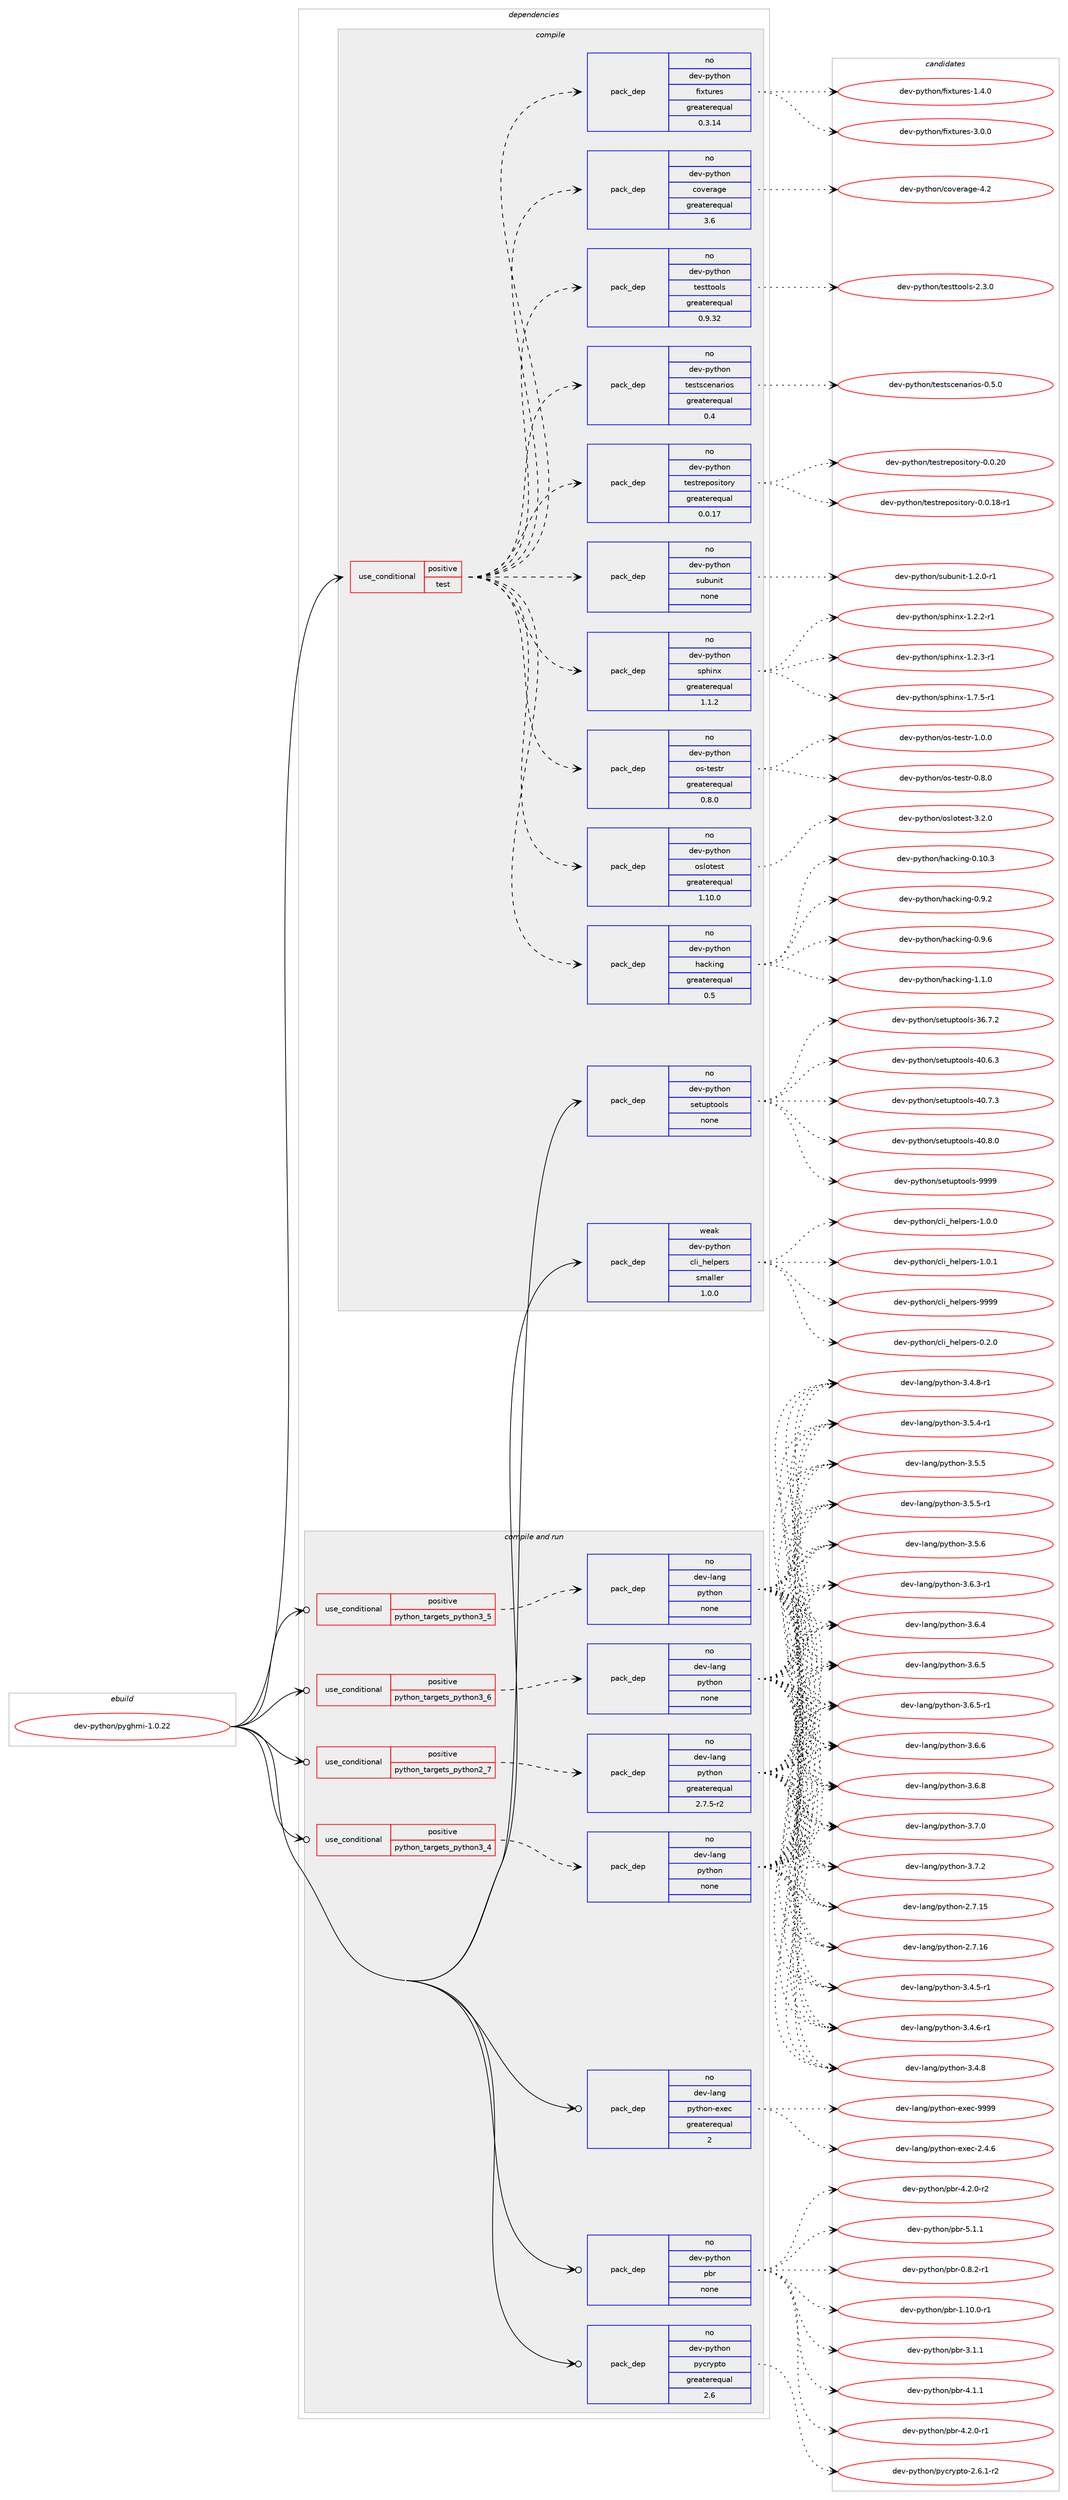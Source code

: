 digraph prolog {

# *************
# Graph options
# *************

newrank=true;
concentrate=true;
compound=true;
graph [rankdir=LR,fontname=Helvetica,fontsize=10,ranksep=1.5];#, ranksep=2.5, nodesep=0.2];
edge  [arrowhead=vee];
node  [fontname=Helvetica,fontsize=10];

# **********
# The ebuild
# **********

subgraph cluster_leftcol {
color=gray;
rank=same;
label=<<i>ebuild</i>>;
id [label="dev-python/pyghmi-1.0.22", color=red, width=4, href="../dev-python/pyghmi-1.0.22.svg"];
}

# ****************
# The dependencies
# ****************

subgraph cluster_midcol {
color=gray;
label=<<i>dependencies</i>>;
subgraph cluster_compile {
fillcolor="#eeeeee";
style=filled;
label=<<i>compile</i>>;
subgraph cond380857 {
dependency1429446 [label=<<TABLE BORDER="0" CELLBORDER="1" CELLSPACING="0" CELLPADDING="4"><TR><TD ROWSPAN="3" CELLPADDING="10">use_conditional</TD></TR><TR><TD>positive</TD></TR><TR><TD>test</TD></TR></TABLE>>, shape=none, color=red];
subgraph pack1025271 {
dependency1429447 [label=<<TABLE BORDER="0" CELLBORDER="1" CELLSPACING="0" CELLPADDING="4" WIDTH="220"><TR><TD ROWSPAN="6" CELLPADDING="30">pack_dep</TD></TR><TR><TD WIDTH="110">no</TD></TR><TR><TD>dev-python</TD></TR><TR><TD>coverage</TD></TR><TR><TD>greaterequal</TD></TR><TR><TD>3.6</TD></TR></TABLE>>, shape=none, color=blue];
}
dependency1429446:e -> dependency1429447:w [weight=20,style="dashed",arrowhead="vee"];
subgraph pack1025272 {
dependency1429448 [label=<<TABLE BORDER="0" CELLBORDER="1" CELLSPACING="0" CELLPADDING="4" WIDTH="220"><TR><TD ROWSPAN="6" CELLPADDING="30">pack_dep</TD></TR><TR><TD WIDTH="110">no</TD></TR><TR><TD>dev-python</TD></TR><TR><TD>fixtures</TD></TR><TR><TD>greaterequal</TD></TR><TR><TD>0.3.14</TD></TR></TABLE>>, shape=none, color=blue];
}
dependency1429446:e -> dependency1429448:w [weight=20,style="dashed",arrowhead="vee"];
subgraph pack1025273 {
dependency1429449 [label=<<TABLE BORDER="0" CELLBORDER="1" CELLSPACING="0" CELLPADDING="4" WIDTH="220"><TR><TD ROWSPAN="6" CELLPADDING="30">pack_dep</TD></TR><TR><TD WIDTH="110">no</TD></TR><TR><TD>dev-python</TD></TR><TR><TD>hacking</TD></TR><TR><TD>greaterequal</TD></TR><TR><TD>0.5</TD></TR></TABLE>>, shape=none, color=blue];
}
dependency1429446:e -> dependency1429449:w [weight=20,style="dashed",arrowhead="vee"];
subgraph pack1025274 {
dependency1429450 [label=<<TABLE BORDER="0" CELLBORDER="1" CELLSPACING="0" CELLPADDING="4" WIDTH="220"><TR><TD ROWSPAN="6" CELLPADDING="30">pack_dep</TD></TR><TR><TD WIDTH="110">no</TD></TR><TR><TD>dev-python</TD></TR><TR><TD>oslotest</TD></TR><TR><TD>greaterequal</TD></TR><TR><TD>1.10.0</TD></TR></TABLE>>, shape=none, color=blue];
}
dependency1429446:e -> dependency1429450:w [weight=20,style="dashed",arrowhead="vee"];
subgraph pack1025275 {
dependency1429451 [label=<<TABLE BORDER="0" CELLBORDER="1" CELLSPACING="0" CELLPADDING="4" WIDTH="220"><TR><TD ROWSPAN="6" CELLPADDING="30">pack_dep</TD></TR><TR><TD WIDTH="110">no</TD></TR><TR><TD>dev-python</TD></TR><TR><TD>os-testr</TD></TR><TR><TD>greaterequal</TD></TR><TR><TD>0.8.0</TD></TR></TABLE>>, shape=none, color=blue];
}
dependency1429446:e -> dependency1429451:w [weight=20,style="dashed",arrowhead="vee"];
subgraph pack1025276 {
dependency1429452 [label=<<TABLE BORDER="0" CELLBORDER="1" CELLSPACING="0" CELLPADDING="4" WIDTH="220"><TR><TD ROWSPAN="6" CELLPADDING="30">pack_dep</TD></TR><TR><TD WIDTH="110">no</TD></TR><TR><TD>dev-python</TD></TR><TR><TD>sphinx</TD></TR><TR><TD>greaterequal</TD></TR><TR><TD>1.1.2</TD></TR></TABLE>>, shape=none, color=blue];
}
dependency1429446:e -> dependency1429452:w [weight=20,style="dashed",arrowhead="vee"];
subgraph pack1025277 {
dependency1429453 [label=<<TABLE BORDER="0" CELLBORDER="1" CELLSPACING="0" CELLPADDING="4" WIDTH="220"><TR><TD ROWSPAN="6" CELLPADDING="30">pack_dep</TD></TR><TR><TD WIDTH="110">no</TD></TR><TR><TD>dev-python</TD></TR><TR><TD>subunit</TD></TR><TR><TD>none</TD></TR><TR><TD></TD></TR></TABLE>>, shape=none, color=blue];
}
dependency1429446:e -> dependency1429453:w [weight=20,style="dashed",arrowhead="vee"];
subgraph pack1025278 {
dependency1429454 [label=<<TABLE BORDER="0" CELLBORDER="1" CELLSPACING="0" CELLPADDING="4" WIDTH="220"><TR><TD ROWSPAN="6" CELLPADDING="30">pack_dep</TD></TR><TR><TD WIDTH="110">no</TD></TR><TR><TD>dev-python</TD></TR><TR><TD>testrepository</TD></TR><TR><TD>greaterequal</TD></TR><TR><TD>0.0.17</TD></TR></TABLE>>, shape=none, color=blue];
}
dependency1429446:e -> dependency1429454:w [weight=20,style="dashed",arrowhead="vee"];
subgraph pack1025279 {
dependency1429455 [label=<<TABLE BORDER="0" CELLBORDER="1" CELLSPACING="0" CELLPADDING="4" WIDTH="220"><TR><TD ROWSPAN="6" CELLPADDING="30">pack_dep</TD></TR><TR><TD WIDTH="110">no</TD></TR><TR><TD>dev-python</TD></TR><TR><TD>testscenarios</TD></TR><TR><TD>greaterequal</TD></TR><TR><TD>0.4</TD></TR></TABLE>>, shape=none, color=blue];
}
dependency1429446:e -> dependency1429455:w [weight=20,style="dashed",arrowhead="vee"];
subgraph pack1025280 {
dependency1429456 [label=<<TABLE BORDER="0" CELLBORDER="1" CELLSPACING="0" CELLPADDING="4" WIDTH="220"><TR><TD ROWSPAN="6" CELLPADDING="30">pack_dep</TD></TR><TR><TD WIDTH="110">no</TD></TR><TR><TD>dev-python</TD></TR><TR><TD>testtools</TD></TR><TR><TD>greaterequal</TD></TR><TR><TD>0.9.32</TD></TR></TABLE>>, shape=none, color=blue];
}
dependency1429446:e -> dependency1429456:w [weight=20,style="dashed",arrowhead="vee"];
}
id:e -> dependency1429446:w [weight=20,style="solid",arrowhead="vee"];
subgraph pack1025281 {
dependency1429457 [label=<<TABLE BORDER="0" CELLBORDER="1" CELLSPACING="0" CELLPADDING="4" WIDTH="220"><TR><TD ROWSPAN="6" CELLPADDING="30">pack_dep</TD></TR><TR><TD WIDTH="110">no</TD></TR><TR><TD>dev-python</TD></TR><TR><TD>setuptools</TD></TR><TR><TD>none</TD></TR><TR><TD></TD></TR></TABLE>>, shape=none, color=blue];
}
id:e -> dependency1429457:w [weight=20,style="solid",arrowhead="vee"];
subgraph pack1025282 {
dependency1429458 [label=<<TABLE BORDER="0" CELLBORDER="1" CELLSPACING="0" CELLPADDING="4" WIDTH="220"><TR><TD ROWSPAN="6" CELLPADDING="30">pack_dep</TD></TR><TR><TD WIDTH="110">weak</TD></TR><TR><TD>dev-python</TD></TR><TR><TD>cli_helpers</TD></TR><TR><TD>smaller</TD></TR><TR><TD>1.0.0</TD></TR></TABLE>>, shape=none, color=blue];
}
id:e -> dependency1429458:w [weight=20,style="solid",arrowhead="vee"];
}
subgraph cluster_compileandrun {
fillcolor="#eeeeee";
style=filled;
label=<<i>compile and run</i>>;
subgraph cond380858 {
dependency1429459 [label=<<TABLE BORDER="0" CELLBORDER="1" CELLSPACING="0" CELLPADDING="4"><TR><TD ROWSPAN="3" CELLPADDING="10">use_conditional</TD></TR><TR><TD>positive</TD></TR><TR><TD>python_targets_python2_7</TD></TR></TABLE>>, shape=none, color=red];
subgraph pack1025283 {
dependency1429460 [label=<<TABLE BORDER="0" CELLBORDER="1" CELLSPACING="0" CELLPADDING="4" WIDTH="220"><TR><TD ROWSPAN="6" CELLPADDING="30">pack_dep</TD></TR><TR><TD WIDTH="110">no</TD></TR><TR><TD>dev-lang</TD></TR><TR><TD>python</TD></TR><TR><TD>greaterequal</TD></TR><TR><TD>2.7.5-r2</TD></TR></TABLE>>, shape=none, color=blue];
}
dependency1429459:e -> dependency1429460:w [weight=20,style="dashed",arrowhead="vee"];
}
id:e -> dependency1429459:w [weight=20,style="solid",arrowhead="odotvee"];
subgraph cond380859 {
dependency1429461 [label=<<TABLE BORDER="0" CELLBORDER="1" CELLSPACING="0" CELLPADDING="4"><TR><TD ROWSPAN="3" CELLPADDING="10">use_conditional</TD></TR><TR><TD>positive</TD></TR><TR><TD>python_targets_python3_4</TD></TR></TABLE>>, shape=none, color=red];
subgraph pack1025284 {
dependency1429462 [label=<<TABLE BORDER="0" CELLBORDER="1" CELLSPACING="0" CELLPADDING="4" WIDTH="220"><TR><TD ROWSPAN="6" CELLPADDING="30">pack_dep</TD></TR><TR><TD WIDTH="110">no</TD></TR><TR><TD>dev-lang</TD></TR><TR><TD>python</TD></TR><TR><TD>none</TD></TR><TR><TD></TD></TR></TABLE>>, shape=none, color=blue];
}
dependency1429461:e -> dependency1429462:w [weight=20,style="dashed",arrowhead="vee"];
}
id:e -> dependency1429461:w [weight=20,style="solid",arrowhead="odotvee"];
subgraph cond380860 {
dependency1429463 [label=<<TABLE BORDER="0" CELLBORDER="1" CELLSPACING="0" CELLPADDING="4"><TR><TD ROWSPAN="3" CELLPADDING="10">use_conditional</TD></TR><TR><TD>positive</TD></TR><TR><TD>python_targets_python3_5</TD></TR></TABLE>>, shape=none, color=red];
subgraph pack1025285 {
dependency1429464 [label=<<TABLE BORDER="0" CELLBORDER="1" CELLSPACING="0" CELLPADDING="4" WIDTH="220"><TR><TD ROWSPAN="6" CELLPADDING="30">pack_dep</TD></TR><TR><TD WIDTH="110">no</TD></TR><TR><TD>dev-lang</TD></TR><TR><TD>python</TD></TR><TR><TD>none</TD></TR><TR><TD></TD></TR></TABLE>>, shape=none, color=blue];
}
dependency1429463:e -> dependency1429464:w [weight=20,style="dashed",arrowhead="vee"];
}
id:e -> dependency1429463:w [weight=20,style="solid",arrowhead="odotvee"];
subgraph cond380861 {
dependency1429465 [label=<<TABLE BORDER="0" CELLBORDER="1" CELLSPACING="0" CELLPADDING="4"><TR><TD ROWSPAN="3" CELLPADDING="10">use_conditional</TD></TR><TR><TD>positive</TD></TR><TR><TD>python_targets_python3_6</TD></TR></TABLE>>, shape=none, color=red];
subgraph pack1025286 {
dependency1429466 [label=<<TABLE BORDER="0" CELLBORDER="1" CELLSPACING="0" CELLPADDING="4" WIDTH="220"><TR><TD ROWSPAN="6" CELLPADDING="30">pack_dep</TD></TR><TR><TD WIDTH="110">no</TD></TR><TR><TD>dev-lang</TD></TR><TR><TD>python</TD></TR><TR><TD>none</TD></TR><TR><TD></TD></TR></TABLE>>, shape=none, color=blue];
}
dependency1429465:e -> dependency1429466:w [weight=20,style="dashed",arrowhead="vee"];
}
id:e -> dependency1429465:w [weight=20,style="solid",arrowhead="odotvee"];
subgraph pack1025287 {
dependency1429467 [label=<<TABLE BORDER="0" CELLBORDER="1" CELLSPACING="0" CELLPADDING="4" WIDTH="220"><TR><TD ROWSPAN="6" CELLPADDING="30">pack_dep</TD></TR><TR><TD WIDTH="110">no</TD></TR><TR><TD>dev-lang</TD></TR><TR><TD>python-exec</TD></TR><TR><TD>greaterequal</TD></TR><TR><TD>2</TD></TR></TABLE>>, shape=none, color=blue];
}
id:e -> dependency1429467:w [weight=20,style="solid",arrowhead="odotvee"];
subgraph pack1025288 {
dependency1429468 [label=<<TABLE BORDER="0" CELLBORDER="1" CELLSPACING="0" CELLPADDING="4" WIDTH="220"><TR><TD ROWSPAN="6" CELLPADDING="30">pack_dep</TD></TR><TR><TD WIDTH="110">no</TD></TR><TR><TD>dev-python</TD></TR><TR><TD>pbr</TD></TR><TR><TD>none</TD></TR><TR><TD></TD></TR></TABLE>>, shape=none, color=blue];
}
id:e -> dependency1429468:w [weight=20,style="solid",arrowhead="odotvee"];
subgraph pack1025289 {
dependency1429469 [label=<<TABLE BORDER="0" CELLBORDER="1" CELLSPACING="0" CELLPADDING="4" WIDTH="220"><TR><TD ROWSPAN="6" CELLPADDING="30">pack_dep</TD></TR><TR><TD WIDTH="110">no</TD></TR><TR><TD>dev-python</TD></TR><TR><TD>pycrypto</TD></TR><TR><TD>greaterequal</TD></TR><TR><TD>2.6</TD></TR></TABLE>>, shape=none, color=blue];
}
id:e -> dependency1429469:w [weight=20,style="solid",arrowhead="odotvee"];
}
subgraph cluster_run {
fillcolor="#eeeeee";
style=filled;
label=<<i>run</i>>;
}
}

# **************
# The candidates
# **************

subgraph cluster_choices {
rank=same;
color=gray;
label=<<i>candidates</i>>;

subgraph choice1025271 {
color=black;
nodesep=1;
choice1001011184511212111610411111047991111181011149710310145524650 [label="dev-python/coverage-4.2", color=red, width=4,href="../dev-python/coverage-4.2.svg"];
dependency1429447:e -> choice1001011184511212111610411111047991111181011149710310145524650:w [style=dotted,weight="100"];
}
subgraph choice1025272 {
color=black;
nodesep=1;
choice1001011184511212111610411111047102105120116117114101115454946524648 [label="dev-python/fixtures-1.4.0", color=red, width=4,href="../dev-python/fixtures-1.4.0.svg"];
choice1001011184511212111610411111047102105120116117114101115455146484648 [label="dev-python/fixtures-3.0.0", color=red, width=4,href="../dev-python/fixtures-3.0.0.svg"];
dependency1429448:e -> choice1001011184511212111610411111047102105120116117114101115454946524648:w [style=dotted,weight="100"];
dependency1429448:e -> choice1001011184511212111610411111047102105120116117114101115455146484648:w [style=dotted,weight="100"];
}
subgraph choice1025273 {
color=black;
nodesep=1;
choice1001011184511212111610411111047104979910710511010345484649484651 [label="dev-python/hacking-0.10.3", color=red, width=4,href="../dev-python/hacking-0.10.3.svg"];
choice10010111845112121116104111110471049799107105110103454846574650 [label="dev-python/hacking-0.9.2", color=red, width=4,href="../dev-python/hacking-0.9.2.svg"];
choice10010111845112121116104111110471049799107105110103454846574654 [label="dev-python/hacking-0.9.6", color=red, width=4,href="../dev-python/hacking-0.9.6.svg"];
choice10010111845112121116104111110471049799107105110103454946494648 [label="dev-python/hacking-1.1.0", color=red, width=4,href="../dev-python/hacking-1.1.0.svg"];
dependency1429449:e -> choice1001011184511212111610411111047104979910710511010345484649484651:w [style=dotted,weight="100"];
dependency1429449:e -> choice10010111845112121116104111110471049799107105110103454846574650:w [style=dotted,weight="100"];
dependency1429449:e -> choice10010111845112121116104111110471049799107105110103454846574654:w [style=dotted,weight="100"];
dependency1429449:e -> choice10010111845112121116104111110471049799107105110103454946494648:w [style=dotted,weight="100"];
}
subgraph choice1025274 {
color=black;
nodesep=1;
choice1001011184511212111610411111047111115108111116101115116455146504648 [label="dev-python/oslotest-3.2.0", color=red, width=4,href="../dev-python/oslotest-3.2.0.svg"];
dependency1429450:e -> choice1001011184511212111610411111047111115108111116101115116455146504648:w [style=dotted,weight="100"];
}
subgraph choice1025275 {
color=black;
nodesep=1;
choice100101118451121211161041111104711111545116101115116114454846564648 [label="dev-python/os-testr-0.8.0", color=red, width=4,href="../dev-python/os-testr-0.8.0.svg"];
choice100101118451121211161041111104711111545116101115116114454946484648 [label="dev-python/os-testr-1.0.0", color=red, width=4,href="../dev-python/os-testr-1.0.0.svg"];
dependency1429451:e -> choice100101118451121211161041111104711111545116101115116114454846564648:w [style=dotted,weight="100"];
dependency1429451:e -> choice100101118451121211161041111104711111545116101115116114454946484648:w [style=dotted,weight="100"];
}
subgraph choice1025276 {
color=black;
nodesep=1;
choice10010111845112121116104111110471151121041051101204549465046504511449 [label="dev-python/sphinx-1.2.2-r1", color=red, width=4,href="../dev-python/sphinx-1.2.2-r1.svg"];
choice10010111845112121116104111110471151121041051101204549465046514511449 [label="dev-python/sphinx-1.2.3-r1", color=red, width=4,href="../dev-python/sphinx-1.2.3-r1.svg"];
choice10010111845112121116104111110471151121041051101204549465546534511449 [label="dev-python/sphinx-1.7.5-r1", color=red, width=4,href="../dev-python/sphinx-1.7.5-r1.svg"];
dependency1429452:e -> choice10010111845112121116104111110471151121041051101204549465046504511449:w [style=dotted,weight="100"];
dependency1429452:e -> choice10010111845112121116104111110471151121041051101204549465046514511449:w [style=dotted,weight="100"];
dependency1429452:e -> choice10010111845112121116104111110471151121041051101204549465546534511449:w [style=dotted,weight="100"];
}
subgraph choice1025277 {
color=black;
nodesep=1;
choice1001011184511212111610411111047115117981171101051164549465046484511449 [label="dev-python/subunit-1.2.0-r1", color=red, width=4,href="../dev-python/subunit-1.2.0-r1.svg"];
dependency1429453:e -> choice1001011184511212111610411111047115117981171101051164549465046484511449:w [style=dotted,weight="100"];
}
subgraph choice1025278 {
color=black;
nodesep=1;
choice1001011184511212111610411111047116101115116114101112111115105116111114121454846484649564511449 [label="dev-python/testrepository-0.0.18-r1", color=red, width=4,href="../dev-python/testrepository-0.0.18-r1.svg"];
choice100101118451121211161041111104711610111511611410111211111510511611111412145484648465048 [label="dev-python/testrepository-0.0.20", color=red, width=4,href="../dev-python/testrepository-0.0.20.svg"];
dependency1429454:e -> choice1001011184511212111610411111047116101115116114101112111115105116111114121454846484649564511449:w [style=dotted,weight="100"];
dependency1429454:e -> choice100101118451121211161041111104711610111511611410111211111510511611111412145484648465048:w [style=dotted,weight="100"];
}
subgraph choice1025279 {
color=black;
nodesep=1;
choice10010111845112121116104111110471161011151161159910111097114105111115454846534648 [label="dev-python/testscenarios-0.5.0", color=red, width=4,href="../dev-python/testscenarios-0.5.0.svg"];
dependency1429455:e -> choice10010111845112121116104111110471161011151161159910111097114105111115454846534648:w [style=dotted,weight="100"];
}
subgraph choice1025280 {
color=black;
nodesep=1;
choice1001011184511212111610411111047116101115116116111111108115455046514648 [label="dev-python/testtools-2.3.0", color=red, width=4,href="../dev-python/testtools-2.3.0.svg"];
dependency1429456:e -> choice1001011184511212111610411111047116101115116116111111108115455046514648:w [style=dotted,weight="100"];
}
subgraph choice1025281 {
color=black;
nodesep=1;
choice100101118451121211161041111104711510111611711211611111110811545515446554650 [label="dev-python/setuptools-36.7.2", color=red, width=4,href="../dev-python/setuptools-36.7.2.svg"];
choice100101118451121211161041111104711510111611711211611111110811545524846544651 [label="dev-python/setuptools-40.6.3", color=red, width=4,href="../dev-python/setuptools-40.6.3.svg"];
choice100101118451121211161041111104711510111611711211611111110811545524846554651 [label="dev-python/setuptools-40.7.3", color=red, width=4,href="../dev-python/setuptools-40.7.3.svg"];
choice100101118451121211161041111104711510111611711211611111110811545524846564648 [label="dev-python/setuptools-40.8.0", color=red, width=4,href="../dev-python/setuptools-40.8.0.svg"];
choice10010111845112121116104111110471151011161171121161111111081154557575757 [label="dev-python/setuptools-9999", color=red, width=4,href="../dev-python/setuptools-9999.svg"];
dependency1429457:e -> choice100101118451121211161041111104711510111611711211611111110811545515446554650:w [style=dotted,weight="100"];
dependency1429457:e -> choice100101118451121211161041111104711510111611711211611111110811545524846544651:w [style=dotted,weight="100"];
dependency1429457:e -> choice100101118451121211161041111104711510111611711211611111110811545524846554651:w [style=dotted,weight="100"];
dependency1429457:e -> choice100101118451121211161041111104711510111611711211611111110811545524846564648:w [style=dotted,weight="100"];
dependency1429457:e -> choice10010111845112121116104111110471151011161171121161111111081154557575757:w [style=dotted,weight="100"];
}
subgraph choice1025282 {
color=black;
nodesep=1;
choice10010111845112121116104111110479910810595104101108112101114115454846504648 [label="dev-python/cli_helpers-0.2.0", color=red, width=4,href="../dev-python/cli_helpers-0.2.0.svg"];
choice10010111845112121116104111110479910810595104101108112101114115454946484648 [label="dev-python/cli_helpers-1.0.0", color=red, width=4,href="../dev-python/cli_helpers-1.0.0.svg"];
choice10010111845112121116104111110479910810595104101108112101114115454946484649 [label="dev-python/cli_helpers-1.0.1", color=red, width=4,href="../dev-python/cli_helpers-1.0.1.svg"];
choice100101118451121211161041111104799108105951041011081121011141154557575757 [label="dev-python/cli_helpers-9999", color=red, width=4,href="../dev-python/cli_helpers-9999.svg"];
dependency1429458:e -> choice10010111845112121116104111110479910810595104101108112101114115454846504648:w [style=dotted,weight="100"];
dependency1429458:e -> choice10010111845112121116104111110479910810595104101108112101114115454946484648:w [style=dotted,weight="100"];
dependency1429458:e -> choice10010111845112121116104111110479910810595104101108112101114115454946484649:w [style=dotted,weight="100"];
dependency1429458:e -> choice100101118451121211161041111104799108105951041011081121011141154557575757:w [style=dotted,weight="100"];
}
subgraph choice1025283 {
color=black;
nodesep=1;
choice10010111845108971101034711212111610411111045504655464953 [label="dev-lang/python-2.7.15", color=red, width=4,href="../dev-lang/python-2.7.15.svg"];
choice10010111845108971101034711212111610411111045504655464954 [label="dev-lang/python-2.7.16", color=red, width=4,href="../dev-lang/python-2.7.16.svg"];
choice1001011184510897110103471121211161041111104551465246534511449 [label="dev-lang/python-3.4.5-r1", color=red, width=4,href="../dev-lang/python-3.4.5-r1.svg"];
choice1001011184510897110103471121211161041111104551465246544511449 [label="dev-lang/python-3.4.6-r1", color=red, width=4,href="../dev-lang/python-3.4.6-r1.svg"];
choice100101118451089711010347112121116104111110455146524656 [label="dev-lang/python-3.4.8", color=red, width=4,href="../dev-lang/python-3.4.8.svg"];
choice1001011184510897110103471121211161041111104551465246564511449 [label="dev-lang/python-3.4.8-r1", color=red, width=4,href="../dev-lang/python-3.4.8-r1.svg"];
choice1001011184510897110103471121211161041111104551465346524511449 [label="dev-lang/python-3.5.4-r1", color=red, width=4,href="../dev-lang/python-3.5.4-r1.svg"];
choice100101118451089711010347112121116104111110455146534653 [label="dev-lang/python-3.5.5", color=red, width=4,href="../dev-lang/python-3.5.5.svg"];
choice1001011184510897110103471121211161041111104551465346534511449 [label="dev-lang/python-3.5.5-r1", color=red, width=4,href="../dev-lang/python-3.5.5-r1.svg"];
choice100101118451089711010347112121116104111110455146534654 [label="dev-lang/python-3.5.6", color=red, width=4,href="../dev-lang/python-3.5.6.svg"];
choice1001011184510897110103471121211161041111104551465446514511449 [label="dev-lang/python-3.6.3-r1", color=red, width=4,href="../dev-lang/python-3.6.3-r1.svg"];
choice100101118451089711010347112121116104111110455146544652 [label="dev-lang/python-3.6.4", color=red, width=4,href="../dev-lang/python-3.6.4.svg"];
choice100101118451089711010347112121116104111110455146544653 [label="dev-lang/python-3.6.5", color=red, width=4,href="../dev-lang/python-3.6.5.svg"];
choice1001011184510897110103471121211161041111104551465446534511449 [label="dev-lang/python-3.6.5-r1", color=red, width=4,href="../dev-lang/python-3.6.5-r1.svg"];
choice100101118451089711010347112121116104111110455146544654 [label="dev-lang/python-3.6.6", color=red, width=4,href="../dev-lang/python-3.6.6.svg"];
choice100101118451089711010347112121116104111110455146544656 [label="dev-lang/python-3.6.8", color=red, width=4,href="../dev-lang/python-3.6.8.svg"];
choice100101118451089711010347112121116104111110455146554648 [label="dev-lang/python-3.7.0", color=red, width=4,href="../dev-lang/python-3.7.0.svg"];
choice100101118451089711010347112121116104111110455146554650 [label="dev-lang/python-3.7.2", color=red, width=4,href="../dev-lang/python-3.7.2.svg"];
dependency1429460:e -> choice10010111845108971101034711212111610411111045504655464953:w [style=dotted,weight="100"];
dependency1429460:e -> choice10010111845108971101034711212111610411111045504655464954:w [style=dotted,weight="100"];
dependency1429460:e -> choice1001011184510897110103471121211161041111104551465246534511449:w [style=dotted,weight="100"];
dependency1429460:e -> choice1001011184510897110103471121211161041111104551465246544511449:w [style=dotted,weight="100"];
dependency1429460:e -> choice100101118451089711010347112121116104111110455146524656:w [style=dotted,weight="100"];
dependency1429460:e -> choice1001011184510897110103471121211161041111104551465246564511449:w [style=dotted,weight="100"];
dependency1429460:e -> choice1001011184510897110103471121211161041111104551465346524511449:w [style=dotted,weight="100"];
dependency1429460:e -> choice100101118451089711010347112121116104111110455146534653:w [style=dotted,weight="100"];
dependency1429460:e -> choice1001011184510897110103471121211161041111104551465346534511449:w [style=dotted,weight="100"];
dependency1429460:e -> choice100101118451089711010347112121116104111110455146534654:w [style=dotted,weight="100"];
dependency1429460:e -> choice1001011184510897110103471121211161041111104551465446514511449:w [style=dotted,weight="100"];
dependency1429460:e -> choice100101118451089711010347112121116104111110455146544652:w [style=dotted,weight="100"];
dependency1429460:e -> choice100101118451089711010347112121116104111110455146544653:w [style=dotted,weight="100"];
dependency1429460:e -> choice1001011184510897110103471121211161041111104551465446534511449:w [style=dotted,weight="100"];
dependency1429460:e -> choice100101118451089711010347112121116104111110455146544654:w [style=dotted,weight="100"];
dependency1429460:e -> choice100101118451089711010347112121116104111110455146544656:w [style=dotted,weight="100"];
dependency1429460:e -> choice100101118451089711010347112121116104111110455146554648:w [style=dotted,weight="100"];
dependency1429460:e -> choice100101118451089711010347112121116104111110455146554650:w [style=dotted,weight="100"];
}
subgraph choice1025284 {
color=black;
nodesep=1;
choice10010111845108971101034711212111610411111045504655464953 [label="dev-lang/python-2.7.15", color=red, width=4,href="../dev-lang/python-2.7.15.svg"];
choice10010111845108971101034711212111610411111045504655464954 [label="dev-lang/python-2.7.16", color=red, width=4,href="../dev-lang/python-2.7.16.svg"];
choice1001011184510897110103471121211161041111104551465246534511449 [label="dev-lang/python-3.4.5-r1", color=red, width=4,href="../dev-lang/python-3.4.5-r1.svg"];
choice1001011184510897110103471121211161041111104551465246544511449 [label="dev-lang/python-3.4.6-r1", color=red, width=4,href="../dev-lang/python-3.4.6-r1.svg"];
choice100101118451089711010347112121116104111110455146524656 [label="dev-lang/python-3.4.8", color=red, width=4,href="../dev-lang/python-3.4.8.svg"];
choice1001011184510897110103471121211161041111104551465246564511449 [label="dev-lang/python-3.4.8-r1", color=red, width=4,href="../dev-lang/python-3.4.8-r1.svg"];
choice1001011184510897110103471121211161041111104551465346524511449 [label="dev-lang/python-3.5.4-r1", color=red, width=4,href="../dev-lang/python-3.5.4-r1.svg"];
choice100101118451089711010347112121116104111110455146534653 [label="dev-lang/python-3.5.5", color=red, width=4,href="../dev-lang/python-3.5.5.svg"];
choice1001011184510897110103471121211161041111104551465346534511449 [label="dev-lang/python-3.5.5-r1", color=red, width=4,href="../dev-lang/python-3.5.5-r1.svg"];
choice100101118451089711010347112121116104111110455146534654 [label="dev-lang/python-3.5.6", color=red, width=4,href="../dev-lang/python-3.5.6.svg"];
choice1001011184510897110103471121211161041111104551465446514511449 [label="dev-lang/python-3.6.3-r1", color=red, width=4,href="../dev-lang/python-3.6.3-r1.svg"];
choice100101118451089711010347112121116104111110455146544652 [label="dev-lang/python-3.6.4", color=red, width=4,href="../dev-lang/python-3.6.4.svg"];
choice100101118451089711010347112121116104111110455146544653 [label="dev-lang/python-3.6.5", color=red, width=4,href="../dev-lang/python-3.6.5.svg"];
choice1001011184510897110103471121211161041111104551465446534511449 [label="dev-lang/python-3.6.5-r1", color=red, width=4,href="../dev-lang/python-3.6.5-r1.svg"];
choice100101118451089711010347112121116104111110455146544654 [label="dev-lang/python-3.6.6", color=red, width=4,href="../dev-lang/python-3.6.6.svg"];
choice100101118451089711010347112121116104111110455146544656 [label="dev-lang/python-3.6.8", color=red, width=4,href="../dev-lang/python-3.6.8.svg"];
choice100101118451089711010347112121116104111110455146554648 [label="dev-lang/python-3.7.0", color=red, width=4,href="../dev-lang/python-3.7.0.svg"];
choice100101118451089711010347112121116104111110455146554650 [label="dev-lang/python-3.7.2", color=red, width=4,href="../dev-lang/python-3.7.2.svg"];
dependency1429462:e -> choice10010111845108971101034711212111610411111045504655464953:w [style=dotted,weight="100"];
dependency1429462:e -> choice10010111845108971101034711212111610411111045504655464954:w [style=dotted,weight="100"];
dependency1429462:e -> choice1001011184510897110103471121211161041111104551465246534511449:w [style=dotted,weight="100"];
dependency1429462:e -> choice1001011184510897110103471121211161041111104551465246544511449:w [style=dotted,weight="100"];
dependency1429462:e -> choice100101118451089711010347112121116104111110455146524656:w [style=dotted,weight="100"];
dependency1429462:e -> choice1001011184510897110103471121211161041111104551465246564511449:w [style=dotted,weight="100"];
dependency1429462:e -> choice1001011184510897110103471121211161041111104551465346524511449:w [style=dotted,weight="100"];
dependency1429462:e -> choice100101118451089711010347112121116104111110455146534653:w [style=dotted,weight="100"];
dependency1429462:e -> choice1001011184510897110103471121211161041111104551465346534511449:w [style=dotted,weight="100"];
dependency1429462:e -> choice100101118451089711010347112121116104111110455146534654:w [style=dotted,weight="100"];
dependency1429462:e -> choice1001011184510897110103471121211161041111104551465446514511449:w [style=dotted,weight="100"];
dependency1429462:e -> choice100101118451089711010347112121116104111110455146544652:w [style=dotted,weight="100"];
dependency1429462:e -> choice100101118451089711010347112121116104111110455146544653:w [style=dotted,weight="100"];
dependency1429462:e -> choice1001011184510897110103471121211161041111104551465446534511449:w [style=dotted,weight="100"];
dependency1429462:e -> choice100101118451089711010347112121116104111110455146544654:w [style=dotted,weight="100"];
dependency1429462:e -> choice100101118451089711010347112121116104111110455146544656:w [style=dotted,weight="100"];
dependency1429462:e -> choice100101118451089711010347112121116104111110455146554648:w [style=dotted,weight="100"];
dependency1429462:e -> choice100101118451089711010347112121116104111110455146554650:w [style=dotted,weight="100"];
}
subgraph choice1025285 {
color=black;
nodesep=1;
choice10010111845108971101034711212111610411111045504655464953 [label="dev-lang/python-2.7.15", color=red, width=4,href="../dev-lang/python-2.7.15.svg"];
choice10010111845108971101034711212111610411111045504655464954 [label="dev-lang/python-2.7.16", color=red, width=4,href="../dev-lang/python-2.7.16.svg"];
choice1001011184510897110103471121211161041111104551465246534511449 [label="dev-lang/python-3.4.5-r1", color=red, width=4,href="../dev-lang/python-3.4.5-r1.svg"];
choice1001011184510897110103471121211161041111104551465246544511449 [label="dev-lang/python-3.4.6-r1", color=red, width=4,href="../dev-lang/python-3.4.6-r1.svg"];
choice100101118451089711010347112121116104111110455146524656 [label="dev-lang/python-3.4.8", color=red, width=4,href="../dev-lang/python-3.4.8.svg"];
choice1001011184510897110103471121211161041111104551465246564511449 [label="dev-lang/python-3.4.8-r1", color=red, width=4,href="../dev-lang/python-3.4.8-r1.svg"];
choice1001011184510897110103471121211161041111104551465346524511449 [label="dev-lang/python-3.5.4-r1", color=red, width=4,href="../dev-lang/python-3.5.4-r1.svg"];
choice100101118451089711010347112121116104111110455146534653 [label="dev-lang/python-3.5.5", color=red, width=4,href="../dev-lang/python-3.5.5.svg"];
choice1001011184510897110103471121211161041111104551465346534511449 [label="dev-lang/python-3.5.5-r1", color=red, width=4,href="../dev-lang/python-3.5.5-r1.svg"];
choice100101118451089711010347112121116104111110455146534654 [label="dev-lang/python-3.5.6", color=red, width=4,href="../dev-lang/python-3.5.6.svg"];
choice1001011184510897110103471121211161041111104551465446514511449 [label="dev-lang/python-3.6.3-r1", color=red, width=4,href="../dev-lang/python-3.6.3-r1.svg"];
choice100101118451089711010347112121116104111110455146544652 [label="dev-lang/python-3.6.4", color=red, width=4,href="../dev-lang/python-3.6.4.svg"];
choice100101118451089711010347112121116104111110455146544653 [label="dev-lang/python-3.6.5", color=red, width=4,href="../dev-lang/python-3.6.5.svg"];
choice1001011184510897110103471121211161041111104551465446534511449 [label="dev-lang/python-3.6.5-r1", color=red, width=4,href="../dev-lang/python-3.6.5-r1.svg"];
choice100101118451089711010347112121116104111110455146544654 [label="dev-lang/python-3.6.6", color=red, width=4,href="../dev-lang/python-3.6.6.svg"];
choice100101118451089711010347112121116104111110455146544656 [label="dev-lang/python-3.6.8", color=red, width=4,href="../dev-lang/python-3.6.8.svg"];
choice100101118451089711010347112121116104111110455146554648 [label="dev-lang/python-3.7.0", color=red, width=4,href="../dev-lang/python-3.7.0.svg"];
choice100101118451089711010347112121116104111110455146554650 [label="dev-lang/python-3.7.2", color=red, width=4,href="../dev-lang/python-3.7.2.svg"];
dependency1429464:e -> choice10010111845108971101034711212111610411111045504655464953:w [style=dotted,weight="100"];
dependency1429464:e -> choice10010111845108971101034711212111610411111045504655464954:w [style=dotted,weight="100"];
dependency1429464:e -> choice1001011184510897110103471121211161041111104551465246534511449:w [style=dotted,weight="100"];
dependency1429464:e -> choice1001011184510897110103471121211161041111104551465246544511449:w [style=dotted,weight="100"];
dependency1429464:e -> choice100101118451089711010347112121116104111110455146524656:w [style=dotted,weight="100"];
dependency1429464:e -> choice1001011184510897110103471121211161041111104551465246564511449:w [style=dotted,weight="100"];
dependency1429464:e -> choice1001011184510897110103471121211161041111104551465346524511449:w [style=dotted,weight="100"];
dependency1429464:e -> choice100101118451089711010347112121116104111110455146534653:w [style=dotted,weight="100"];
dependency1429464:e -> choice1001011184510897110103471121211161041111104551465346534511449:w [style=dotted,weight="100"];
dependency1429464:e -> choice100101118451089711010347112121116104111110455146534654:w [style=dotted,weight="100"];
dependency1429464:e -> choice1001011184510897110103471121211161041111104551465446514511449:w [style=dotted,weight="100"];
dependency1429464:e -> choice100101118451089711010347112121116104111110455146544652:w [style=dotted,weight="100"];
dependency1429464:e -> choice100101118451089711010347112121116104111110455146544653:w [style=dotted,weight="100"];
dependency1429464:e -> choice1001011184510897110103471121211161041111104551465446534511449:w [style=dotted,weight="100"];
dependency1429464:e -> choice100101118451089711010347112121116104111110455146544654:w [style=dotted,weight="100"];
dependency1429464:e -> choice100101118451089711010347112121116104111110455146544656:w [style=dotted,weight="100"];
dependency1429464:e -> choice100101118451089711010347112121116104111110455146554648:w [style=dotted,weight="100"];
dependency1429464:e -> choice100101118451089711010347112121116104111110455146554650:w [style=dotted,weight="100"];
}
subgraph choice1025286 {
color=black;
nodesep=1;
choice10010111845108971101034711212111610411111045504655464953 [label="dev-lang/python-2.7.15", color=red, width=4,href="../dev-lang/python-2.7.15.svg"];
choice10010111845108971101034711212111610411111045504655464954 [label="dev-lang/python-2.7.16", color=red, width=4,href="../dev-lang/python-2.7.16.svg"];
choice1001011184510897110103471121211161041111104551465246534511449 [label="dev-lang/python-3.4.5-r1", color=red, width=4,href="../dev-lang/python-3.4.5-r1.svg"];
choice1001011184510897110103471121211161041111104551465246544511449 [label="dev-lang/python-3.4.6-r1", color=red, width=4,href="../dev-lang/python-3.4.6-r1.svg"];
choice100101118451089711010347112121116104111110455146524656 [label="dev-lang/python-3.4.8", color=red, width=4,href="../dev-lang/python-3.4.8.svg"];
choice1001011184510897110103471121211161041111104551465246564511449 [label="dev-lang/python-3.4.8-r1", color=red, width=4,href="../dev-lang/python-3.4.8-r1.svg"];
choice1001011184510897110103471121211161041111104551465346524511449 [label="dev-lang/python-3.5.4-r1", color=red, width=4,href="../dev-lang/python-3.5.4-r1.svg"];
choice100101118451089711010347112121116104111110455146534653 [label="dev-lang/python-3.5.5", color=red, width=4,href="../dev-lang/python-3.5.5.svg"];
choice1001011184510897110103471121211161041111104551465346534511449 [label="dev-lang/python-3.5.5-r1", color=red, width=4,href="../dev-lang/python-3.5.5-r1.svg"];
choice100101118451089711010347112121116104111110455146534654 [label="dev-lang/python-3.5.6", color=red, width=4,href="../dev-lang/python-3.5.6.svg"];
choice1001011184510897110103471121211161041111104551465446514511449 [label="dev-lang/python-3.6.3-r1", color=red, width=4,href="../dev-lang/python-3.6.3-r1.svg"];
choice100101118451089711010347112121116104111110455146544652 [label="dev-lang/python-3.6.4", color=red, width=4,href="../dev-lang/python-3.6.4.svg"];
choice100101118451089711010347112121116104111110455146544653 [label="dev-lang/python-3.6.5", color=red, width=4,href="../dev-lang/python-3.6.5.svg"];
choice1001011184510897110103471121211161041111104551465446534511449 [label="dev-lang/python-3.6.5-r1", color=red, width=4,href="../dev-lang/python-3.6.5-r1.svg"];
choice100101118451089711010347112121116104111110455146544654 [label="dev-lang/python-3.6.6", color=red, width=4,href="../dev-lang/python-3.6.6.svg"];
choice100101118451089711010347112121116104111110455146544656 [label="dev-lang/python-3.6.8", color=red, width=4,href="../dev-lang/python-3.6.8.svg"];
choice100101118451089711010347112121116104111110455146554648 [label="dev-lang/python-3.7.0", color=red, width=4,href="../dev-lang/python-3.7.0.svg"];
choice100101118451089711010347112121116104111110455146554650 [label="dev-lang/python-3.7.2", color=red, width=4,href="../dev-lang/python-3.7.2.svg"];
dependency1429466:e -> choice10010111845108971101034711212111610411111045504655464953:w [style=dotted,weight="100"];
dependency1429466:e -> choice10010111845108971101034711212111610411111045504655464954:w [style=dotted,weight="100"];
dependency1429466:e -> choice1001011184510897110103471121211161041111104551465246534511449:w [style=dotted,weight="100"];
dependency1429466:e -> choice1001011184510897110103471121211161041111104551465246544511449:w [style=dotted,weight="100"];
dependency1429466:e -> choice100101118451089711010347112121116104111110455146524656:w [style=dotted,weight="100"];
dependency1429466:e -> choice1001011184510897110103471121211161041111104551465246564511449:w [style=dotted,weight="100"];
dependency1429466:e -> choice1001011184510897110103471121211161041111104551465346524511449:w [style=dotted,weight="100"];
dependency1429466:e -> choice100101118451089711010347112121116104111110455146534653:w [style=dotted,weight="100"];
dependency1429466:e -> choice1001011184510897110103471121211161041111104551465346534511449:w [style=dotted,weight="100"];
dependency1429466:e -> choice100101118451089711010347112121116104111110455146534654:w [style=dotted,weight="100"];
dependency1429466:e -> choice1001011184510897110103471121211161041111104551465446514511449:w [style=dotted,weight="100"];
dependency1429466:e -> choice100101118451089711010347112121116104111110455146544652:w [style=dotted,weight="100"];
dependency1429466:e -> choice100101118451089711010347112121116104111110455146544653:w [style=dotted,weight="100"];
dependency1429466:e -> choice1001011184510897110103471121211161041111104551465446534511449:w [style=dotted,weight="100"];
dependency1429466:e -> choice100101118451089711010347112121116104111110455146544654:w [style=dotted,weight="100"];
dependency1429466:e -> choice100101118451089711010347112121116104111110455146544656:w [style=dotted,weight="100"];
dependency1429466:e -> choice100101118451089711010347112121116104111110455146554648:w [style=dotted,weight="100"];
dependency1429466:e -> choice100101118451089711010347112121116104111110455146554650:w [style=dotted,weight="100"];
}
subgraph choice1025287 {
color=black;
nodesep=1;
choice1001011184510897110103471121211161041111104510112010199455046524654 [label="dev-lang/python-exec-2.4.6", color=red, width=4,href="../dev-lang/python-exec-2.4.6.svg"];
choice10010111845108971101034711212111610411111045101120101994557575757 [label="dev-lang/python-exec-9999", color=red, width=4,href="../dev-lang/python-exec-9999.svg"];
dependency1429467:e -> choice1001011184510897110103471121211161041111104510112010199455046524654:w [style=dotted,weight="100"];
dependency1429467:e -> choice10010111845108971101034711212111610411111045101120101994557575757:w [style=dotted,weight="100"];
}
subgraph choice1025288 {
color=black;
nodesep=1;
choice1001011184511212111610411111047112981144548465646504511449 [label="dev-python/pbr-0.8.2-r1", color=red, width=4,href="../dev-python/pbr-0.8.2-r1.svg"];
choice100101118451121211161041111104711298114454946494846484511449 [label="dev-python/pbr-1.10.0-r1", color=red, width=4,href="../dev-python/pbr-1.10.0-r1.svg"];
choice100101118451121211161041111104711298114455146494649 [label="dev-python/pbr-3.1.1", color=red, width=4,href="../dev-python/pbr-3.1.1.svg"];
choice100101118451121211161041111104711298114455246494649 [label="dev-python/pbr-4.1.1", color=red, width=4,href="../dev-python/pbr-4.1.1.svg"];
choice1001011184511212111610411111047112981144552465046484511449 [label="dev-python/pbr-4.2.0-r1", color=red, width=4,href="../dev-python/pbr-4.2.0-r1.svg"];
choice1001011184511212111610411111047112981144552465046484511450 [label="dev-python/pbr-4.2.0-r2", color=red, width=4,href="../dev-python/pbr-4.2.0-r2.svg"];
choice100101118451121211161041111104711298114455346494649 [label="dev-python/pbr-5.1.1", color=red, width=4,href="../dev-python/pbr-5.1.1.svg"];
dependency1429468:e -> choice1001011184511212111610411111047112981144548465646504511449:w [style=dotted,weight="100"];
dependency1429468:e -> choice100101118451121211161041111104711298114454946494846484511449:w [style=dotted,weight="100"];
dependency1429468:e -> choice100101118451121211161041111104711298114455146494649:w [style=dotted,weight="100"];
dependency1429468:e -> choice100101118451121211161041111104711298114455246494649:w [style=dotted,weight="100"];
dependency1429468:e -> choice1001011184511212111610411111047112981144552465046484511449:w [style=dotted,weight="100"];
dependency1429468:e -> choice1001011184511212111610411111047112981144552465046484511450:w [style=dotted,weight="100"];
dependency1429468:e -> choice100101118451121211161041111104711298114455346494649:w [style=dotted,weight="100"];
}
subgraph choice1025289 {
color=black;
nodesep=1;
choice1001011184511212111610411111047112121991141211121161114550465446494511450 [label="dev-python/pycrypto-2.6.1-r2", color=red, width=4,href="../dev-python/pycrypto-2.6.1-r2.svg"];
dependency1429469:e -> choice1001011184511212111610411111047112121991141211121161114550465446494511450:w [style=dotted,weight="100"];
}
}

}
